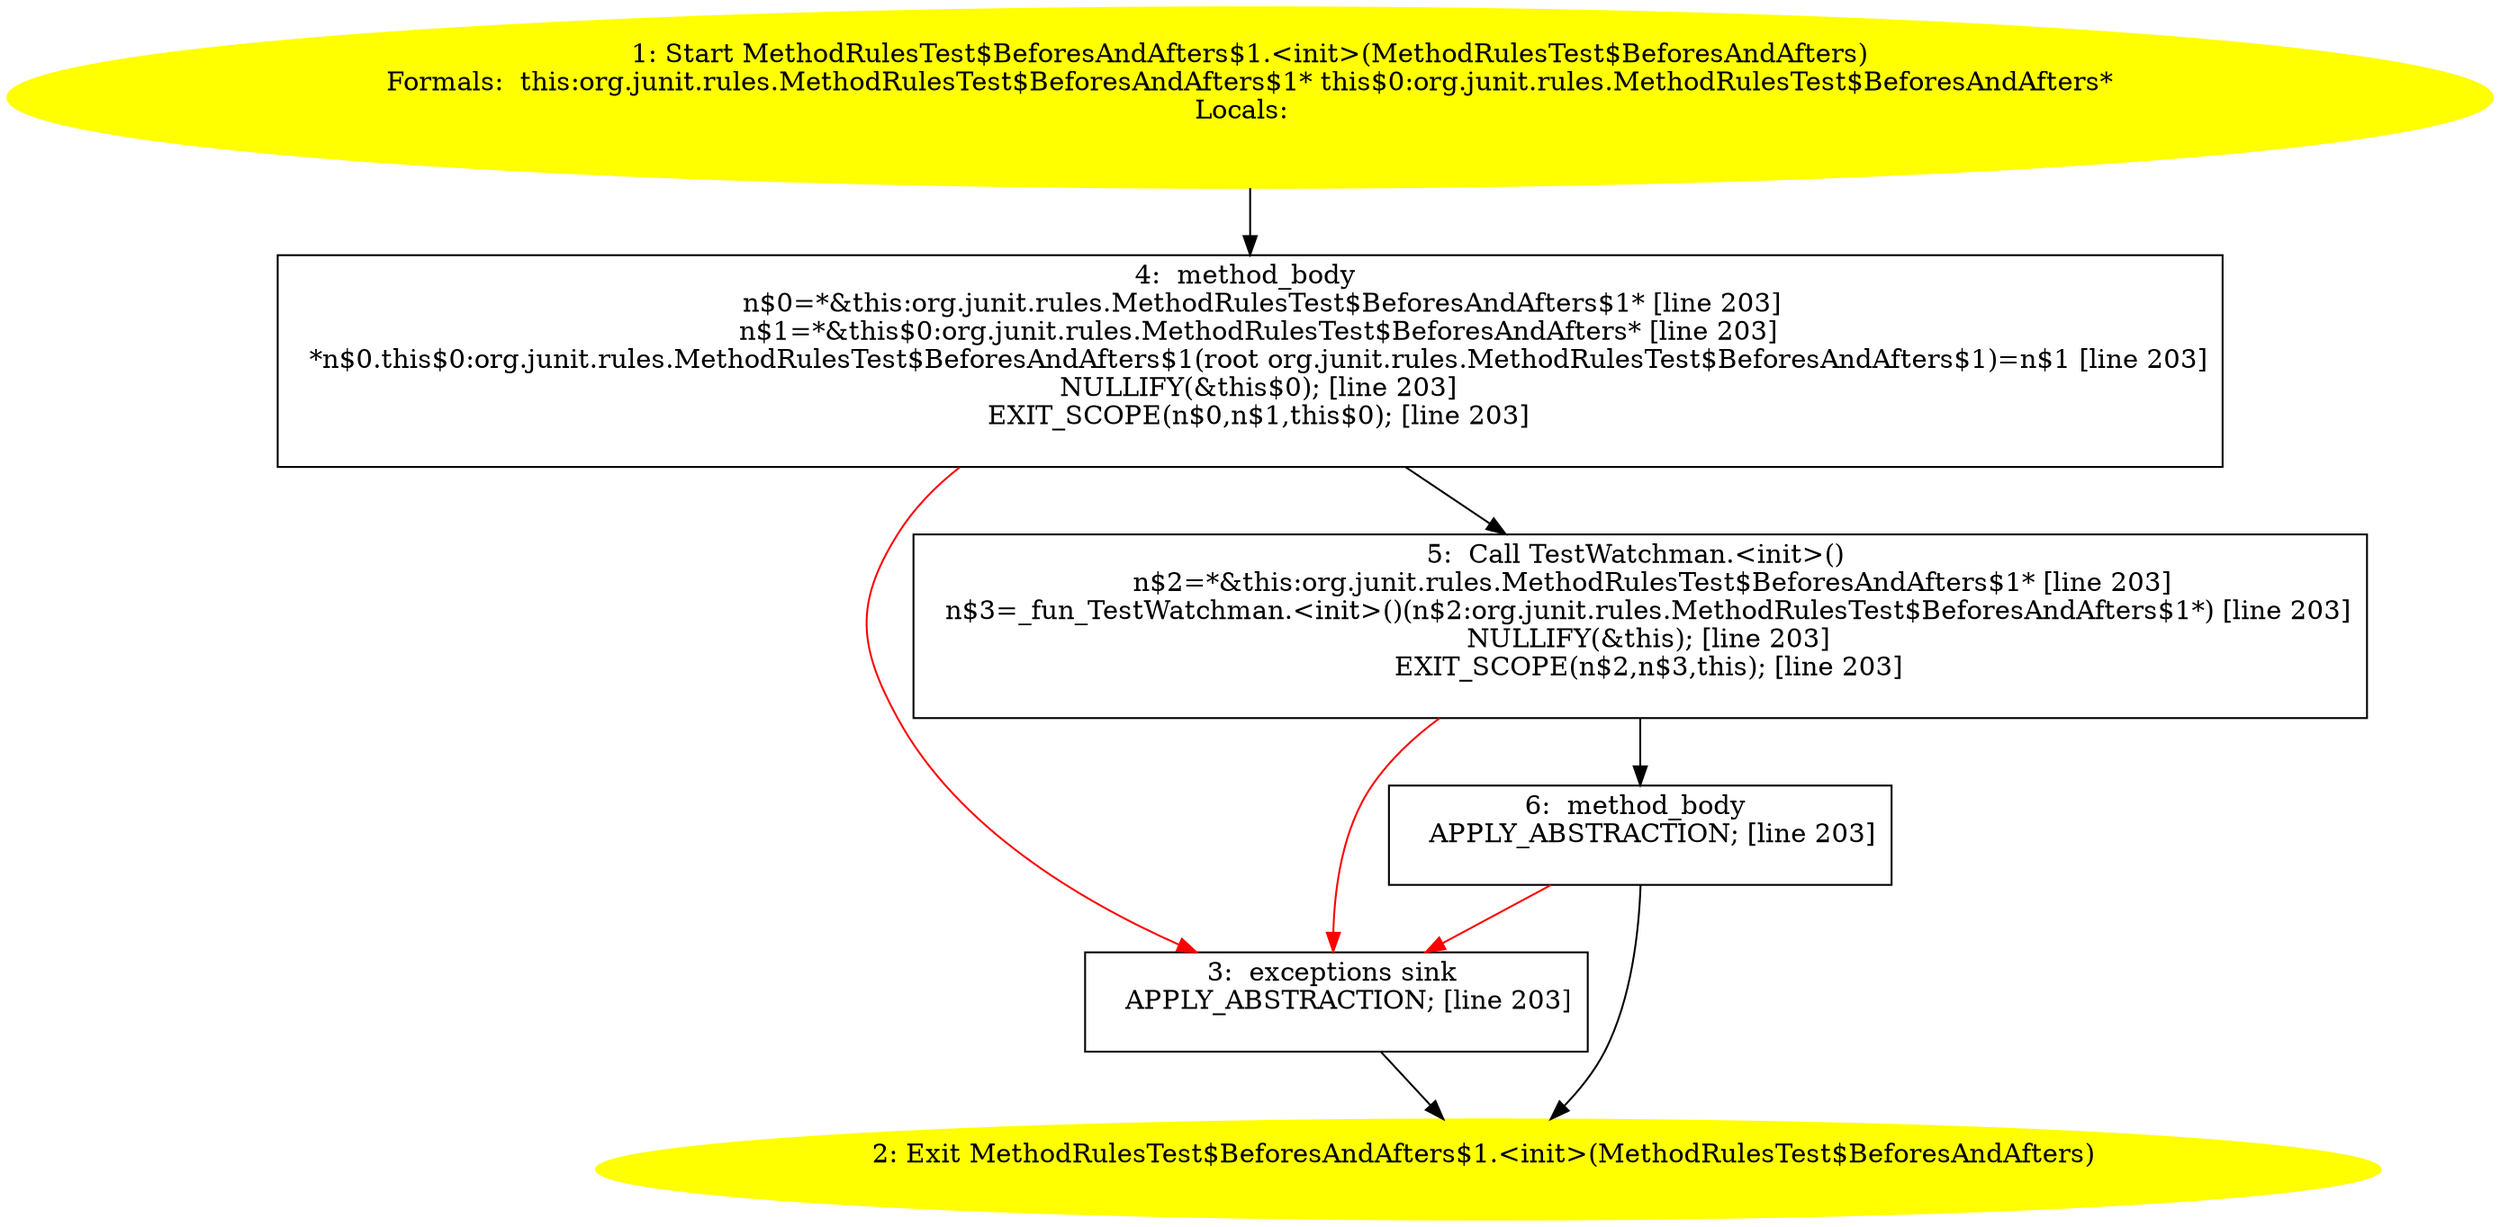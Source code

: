 /* @generated */
digraph cfg {
"org.junit.rules.MethodRulesTest$BeforesAndAfters$1.<init>(org.junit.rules.MethodRulesTest$BeforesAnd.20b3626eb6cf1b312653795d86c69239_1" [label="1: Start MethodRulesTest$BeforesAndAfters$1.<init>(MethodRulesTest$BeforesAndAfters)\nFormals:  this:org.junit.rules.MethodRulesTest$BeforesAndAfters$1* this$0:org.junit.rules.MethodRulesTest$BeforesAndAfters*\nLocals:  \n  " color=yellow style=filled]
	

	 "org.junit.rules.MethodRulesTest$BeforesAndAfters$1.<init>(org.junit.rules.MethodRulesTest$BeforesAnd.20b3626eb6cf1b312653795d86c69239_1" -> "org.junit.rules.MethodRulesTest$BeforesAndAfters$1.<init>(org.junit.rules.MethodRulesTest$BeforesAnd.20b3626eb6cf1b312653795d86c69239_4" ;
"org.junit.rules.MethodRulesTest$BeforesAndAfters$1.<init>(org.junit.rules.MethodRulesTest$BeforesAnd.20b3626eb6cf1b312653795d86c69239_2" [label="2: Exit MethodRulesTest$BeforesAndAfters$1.<init>(MethodRulesTest$BeforesAndAfters) \n  " color=yellow style=filled]
	

"org.junit.rules.MethodRulesTest$BeforesAndAfters$1.<init>(org.junit.rules.MethodRulesTest$BeforesAnd.20b3626eb6cf1b312653795d86c69239_3" [label="3:  exceptions sink \n   APPLY_ABSTRACTION; [line 203]\n " shape="box"]
	

	 "org.junit.rules.MethodRulesTest$BeforesAndAfters$1.<init>(org.junit.rules.MethodRulesTest$BeforesAnd.20b3626eb6cf1b312653795d86c69239_3" -> "org.junit.rules.MethodRulesTest$BeforesAndAfters$1.<init>(org.junit.rules.MethodRulesTest$BeforesAnd.20b3626eb6cf1b312653795d86c69239_2" ;
"org.junit.rules.MethodRulesTest$BeforesAndAfters$1.<init>(org.junit.rules.MethodRulesTest$BeforesAnd.20b3626eb6cf1b312653795d86c69239_4" [label="4:  method_body \n   n$0=*&this:org.junit.rules.MethodRulesTest$BeforesAndAfters$1* [line 203]\n  n$1=*&this$0:org.junit.rules.MethodRulesTest$BeforesAndAfters* [line 203]\n  *n$0.this$0:org.junit.rules.MethodRulesTest$BeforesAndAfters$1(root org.junit.rules.MethodRulesTest$BeforesAndAfters$1)=n$1 [line 203]\n  NULLIFY(&this$0); [line 203]\n  EXIT_SCOPE(n$0,n$1,this$0); [line 203]\n " shape="box"]
	

	 "org.junit.rules.MethodRulesTest$BeforesAndAfters$1.<init>(org.junit.rules.MethodRulesTest$BeforesAnd.20b3626eb6cf1b312653795d86c69239_4" -> "org.junit.rules.MethodRulesTest$BeforesAndAfters$1.<init>(org.junit.rules.MethodRulesTest$BeforesAnd.20b3626eb6cf1b312653795d86c69239_5" ;
	 "org.junit.rules.MethodRulesTest$BeforesAndAfters$1.<init>(org.junit.rules.MethodRulesTest$BeforesAnd.20b3626eb6cf1b312653795d86c69239_4" -> "org.junit.rules.MethodRulesTest$BeforesAndAfters$1.<init>(org.junit.rules.MethodRulesTest$BeforesAnd.20b3626eb6cf1b312653795d86c69239_3" [color="red" ];
"org.junit.rules.MethodRulesTest$BeforesAndAfters$1.<init>(org.junit.rules.MethodRulesTest$BeforesAnd.20b3626eb6cf1b312653795d86c69239_5" [label="5:  Call TestWatchman.<init>() \n   n$2=*&this:org.junit.rules.MethodRulesTest$BeforesAndAfters$1* [line 203]\n  n$3=_fun_TestWatchman.<init>()(n$2:org.junit.rules.MethodRulesTest$BeforesAndAfters$1*) [line 203]\n  NULLIFY(&this); [line 203]\n  EXIT_SCOPE(n$2,n$3,this); [line 203]\n " shape="box"]
	

	 "org.junit.rules.MethodRulesTest$BeforesAndAfters$1.<init>(org.junit.rules.MethodRulesTest$BeforesAnd.20b3626eb6cf1b312653795d86c69239_5" -> "org.junit.rules.MethodRulesTest$BeforesAndAfters$1.<init>(org.junit.rules.MethodRulesTest$BeforesAnd.20b3626eb6cf1b312653795d86c69239_6" ;
	 "org.junit.rules.MethodRulesTest$BeforesAndAfters$1.<init>(org.junit.rules.MethodRulesTest$BeforesAnd.20b3626eb6cf1b312653795d86c69239_5" -> "org.junit.rules.MethodRulesTest$BeforesAndAfters$1.<init>(org.junit.rules.MethodRulesTest$BeforesAnd.20b3626eb6cf1b312653795d86c69239_3" [color="red" ];
"org.junit.rules.MethodRulesTest$BeforesAndAfters$1.<init>(org.junit.rules.MethodRulesTest$BeforesAnd.20b3626eb6cf1b312653795d86c69239_6" [label="6:  method_body \n   APPLY_ABSTRACTION; [line 203]\n " shape="box"]
	

	 "org.junit.rules.MethodRulesTest$BeforesAndAfters$1.<init>(org.junit.rules.MethodRulesTest$BeforesAnd.20b3626eb6cf1b312653795d86c69239_6" -> "org.junit.rules.MethodRulesTest$BeforesAndAfters$1.<init>(org.junit.rules.MethodRulesTest$BeforesAnd.20b3626eb6cf1b312653795d86c69239_2" ;
	 "org.junit.rules.MethodRulesTest$BeforesAndAfters$1.<init>(org.junit.rules.MethodRulesTest$BeforesAnd.20b3626eb6cf1b312653795d86c69239_6" -> "org.junit.rules.MethodRulesTest$BeforesAndAfters$1.<init>(org.junit.rules.MethodRulesTest$BeforesAnd.20b3626eb6cf1b312653795d86c69239_3" [color="red" ];
}
